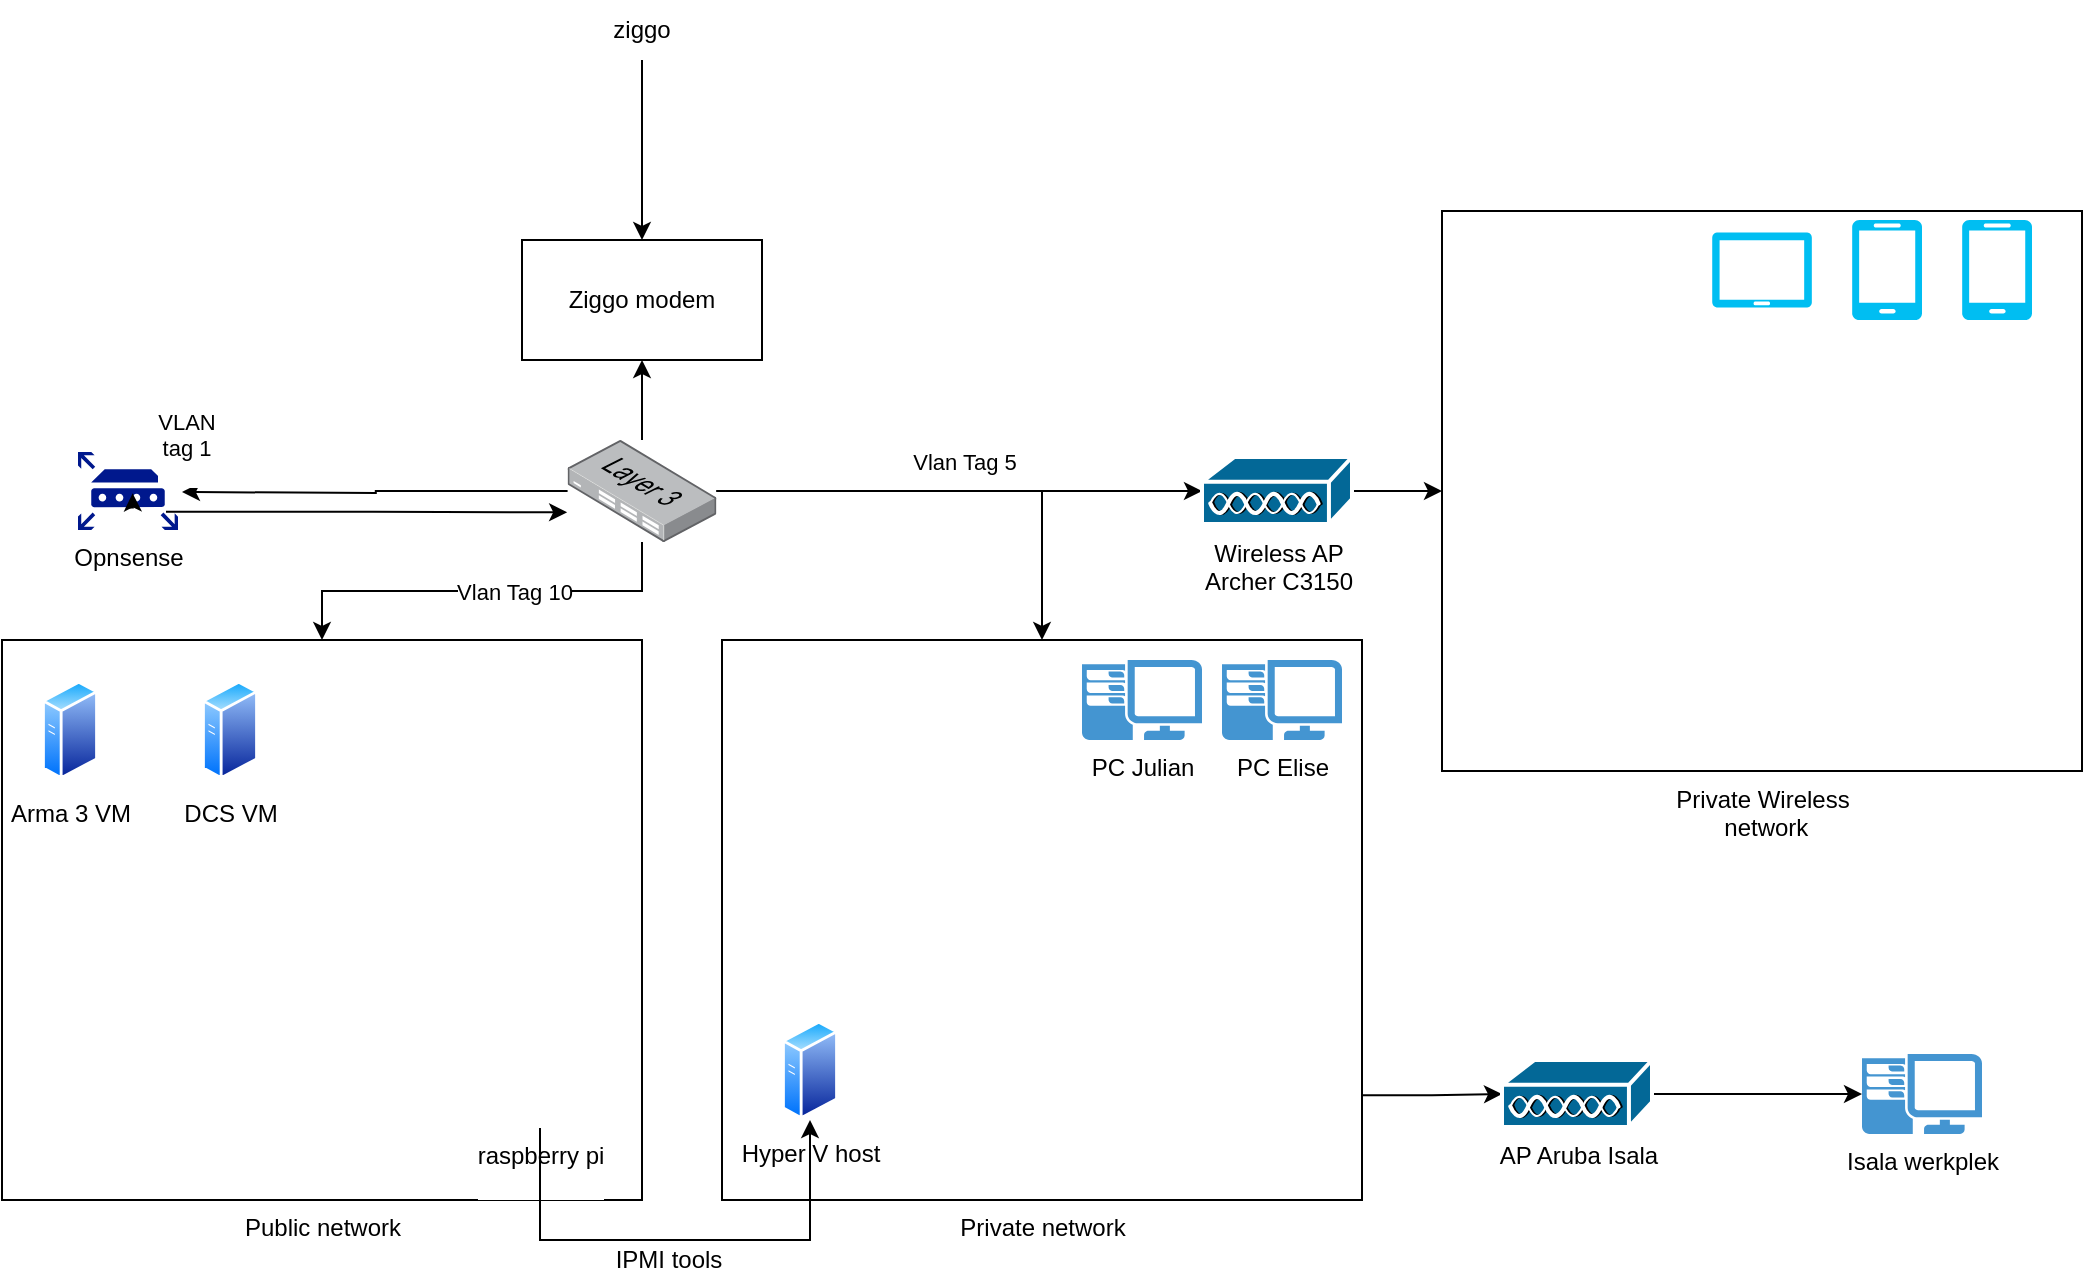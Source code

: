 <mxfile version="16.6.3" type="github">
  <diagram id="kDkxPVGQevSD5AWf-iXL" name="Page-1">
    <mxGraphModel dx="1718" dy="920" grid="1" gridSize="10" guides="1" tooltips="1" connect="1" arrows="1" fold="1" page="1" pageScale="1" pageWidth="2339" pageHeight="3300" math="0" shadow="0">
      <root>
        <mxCell id="0" />
        <mxCell id="1" parent="0" />
        <mxCell id="f5vvhoqgMJmOZSz3y0Gy-25" value="&lt;div&gt;Public network&lt;/div&gt;" style="verticalLabelPosition=bottom;verticalAlign=top;html=1;shape=mxgraph.basic.rect;fillColor2=none;strokeWidth=1;size=20;indent=5;labelBackgroundColor=none;" vertex="1" parent="1">
          <mxGeometry x="880" y="360" width="320" height="280" as="geometry" />
        </mxCell>
        <mxCell id="f5vvhoqgMJmOZSz3y0Gy-1" value="&lt;div&gt;Ziggo modem&lt;/div&gt;" style="rounded=0;whiteSpace=wrap;html=1;" vertex="1" parent="1">
          <mxGeometry x="1140" y="160" width="120" height="60" as="geometry" />
        </mxCell>
        <mxCell id="f5vvhoqgMJmOZSz3y0Gy-5" style="edgeStyle=orthogonalEdgeStyle;rounded=0;orthogonalLoop=1;jettySize=auto;html=1;entryX=0.5;entryY=0;entryDx=0;entryDy=0;" edge="1" parent="1" source="f5vvhoqgMJmOZSz3y0Gy-3" target="f5vvhoqgMJmOZSz3y0Gy-1">
          <mxGeometry relative="1" as="geometry" />
        </mxCell>
        <mxCell id="f5vvhoqgMJmOZSz3y0Gy-3" value="&lt;div&gt;ziggo&lt;/div&gt;" style="text;html=1;strokeColor=none;fillColor=none;align=center;verticalAlign=middle;whiteSpace=wrap;rounded=0;" vertex="1" parent="1">
          <mxGeometry x="1170" y="40" width="60" height="30" as="geometry" />
        </mxCell>
        <mxCell id="f5vvhoqgMJmOZSz3y0Gy-7" style="edgeStyle=orthogonalEdgeStyle;rounded=0;orthogonalLoop=1;jettySize=auto;html=1;entryX=0.5;entryY=1;entryDx=0;entryDy=0;" edge="1" parent="1" source="f5vvhoqgMJmOZSz3y0Gy-8" target="f5vvhoqgMJmOZSz3y0Gy-1">
          <mxGeometry relative="1" as="geometry">
            <mxPoint x="960" y="360" as="sourcePoint" />
          </mxGeometry>
        </mxCell>
        <mxCell id="f5vvhoqgMJmOZSz3y0Gy-14" style="edgeStyle=orthogonalEdgeStyle;rounded=0;orthogonalLoop=1;jettySize=auto;html=1;entryX=-0.003;entryY=0.709;entryDx=0;entryDy=0;entryPerimeter=0;exitX=0.88;exitY=0.766;exitDx=0;exitDy=0;exitPerimeter=0;" edge="1" parent="1" source="f5vvhoqgMJmOZSz3y0Gy-6" target="f5vvhoqgMJmOZSz3y0Gy-8">
          <mxGeometry relative="1" as="geometry">
            <mxPoint x="990" y="300" as="sourcePoint" />
          </mxGeometry>
        </mxCell>
        <mxCell id="f5vvhoqgMJmOZSz3y0Gy-6" value="&lt;div&gt;Opnsense&lt;/div&gt;&lt;div&gt;&lt;br&gt;&lt;/div&gt;" style="sketch=0;aspect=fixed;pointerEvents=1;shadow=0;dashed=0;html=1;strokeColor=none;labelPosition=center;verticalLabelPosition=bottom;verticalAlign=top;align=center;fillColor=#00188D;shape=mxgraph.mscae.enterprise.router" vertex="1" parent="1">
          <mxGeometry x="918" y="266" width="50" height="39" as="geometry" />
        </mxCell>
        <mxCell id="f5vvhoqgMJmOZSz3y0Gy-12" style="edgeStyle=orthogonalEdgeStyle;rounded=0;orthogonalLoop=1;jettySize=auto;html=1;" edge="1" parent="1" source="f5vvhoqgMJmOZSz3y0Gy-8">
          <mxGeometry relative="1" as="geometry">
            <mxPoint x="970" y="286" as="targetPoint" />
          </mxGeometry>
        </mxCell>
        <mxCell id="f5vvhoqgMJmOZSz3y0Gy-15" value="&lt;div&gt;VLAN&lt;/div&gt;&lt;div&gt;tag 1&lt;/div&gt;&lt;div&gt;&lt;br&gt;&lt;/div&gt;" style="edgeLabel;html=1;align=center;verticalAlign=middle;resizable=0;points=[];" vertex="1" connectable="0" parent="f5vvhoqgMJmOZSz3y0Gy-12">
          <mxGeometry x="0.003" y="-1" relative="1" as="geometry">
            <mxPoint x="-95" y="-22" as="offset" />
          </mxGeometry>
        </mxCell>
        <mxCell id="f5vvhoqgMJmOZSz3y0Gy-28" style="edgeStyle=orthogonalEdgeStyle;rounded=0;orthogonalLoop=1;jettySize=auto;html=1;" edge="1" parent="1" source="f5vvhoqgMJmOZSz3y0Gy-8" target="f5vvhoqgMJmOZSz3y0Gy-25">
          <mxGeometry relative="1" as="geometry" />
        </mxCell>
        <mxCell id="f5vvhoqgMJmOZSz3y0Gy-30" value="&lt;div&gt;Vlan Tag 10&lt;/div&gt;" style="edgeLabel;html=1;align=center;verticalAlign=middle;resizable=0;points=[];" vertex="1" connectable="0" parent="f5vvhoqgMJmOZSz3y0Gy-28">
          <mxGeometry x="-0.15" relative="1" as="geometry">
            <mxPoint as="offset" />
          </mxGeometry>
        </mxCell>
        <mxCell id="f5vvhoqgMJmOZSz3y0Gy-29" style="edgeStyle=orthogonalEdgeStyle;rounded=0;orthogonalLoop=1;jettySize=auto;html=1;" edge="1" parent="1" source="f5vvhoqgMJmOZSz3y0Gy-8" target="f5vvhoqgMJmOZSz3y0Gy-26">
          <mxGeometry relative="1" as="geometry" />
        </mxCell>
        <mxCell id="f5vvhoqgMJmOZSz3y0Gy-31" value="&lt;div&gt;Vlan Tag 5&lt;/div&gt;" style="edgeLabel;html=1;align=center;verticalAlign=middle;resizable=0;points=[];" vertex="1" connectable="0" parent="f5vvhoqgMJmOZSz3y0Gy-29">
          <mxGeometry x="0.057" relative="1" as="geometry">
            <mxPoint x="-2" y="-15" as="offset" />
          </mxGeometry>
        </mxCell>
        <mxCell id="f5vvhoqgMJmOZSz3y0Gy-44" style="edgeStyle=orthogonalEdgeStyle;rounded=0;orthogonalLoop=1;jettySize=auto;html=1;entryX=0;entryY=0.5;entryDx=0;entryDy=0;entryPerimeter=0;" edge="1" parent="1" source="f5vvhoqgMJmOZSz3y0Gy-8" target="f5vvhoqgMJmOZSz3y0Gy-42">
          <mxGeometry relative="1" as="geometry">
            <Array as="points">
              <mxPoint x="1400" y="286" />
              <mxPoint x="1480" y="286" />
            </Array>
          </mxGeometry>
        </mxCell>
        <mxCell id="f5vvhoqgMJmOZSz3y0Gy-8" value="" style="points=[];aspect=fixed;html=1;align=center;shadow=0;dashed=0;image;image=img/lib/allied_telesis/switch/Switch_24_port_L3.svg;" vertex="1" parent="1">
          <mxGeometry x="1162.8" y="260" width="74.4" height="51" as="geometry" />
        </mxCell>
        <mxCell id="f5vvhoqgMJmOZSz3y0Gy-19" value="&lt;div&gt;Arma 3 VM&lt;/div&gt;&lt;div&gt;&lt;br&gt;&lt;/div&gt;" style="aspect=fixed;perimeter=ellipsePerimeter;html=1;align=center;shadow=0;dashed=0;spacingTop=3;image;image=img/lib/active_directory/generic_server.svg;" vertex="1" parent="1">
          <mxGeometry x="900" y="380" width="28.0" height="50" as="geometry" />
        </mxCell>
        <mxCell id="f5vvhoqgMJmOZSz3y0Gy-39" style="edgeStyle=orthogonalEdgeStyle;rounded=0;orthogonalLoop=1;jettySize=auto;html=1;exitX=1.001;exitY=0.813;exitDx=0;exitDy=0;exitPerimeter=0;" edge="1" parent="1" source="f5vvhoqgMJmOZSz3y0Gy-26" target="f5vvhoqgMJmOZSz3y0Gy-38">
          <mxGeometry relative="1" as="geometry" />
        </mxCell>
        <mxCell id="f5vvhoqgMJmOZSz3y0Gy-26" value="&lt;div&gt;Private network&lt;/div&gt;" style="verticalLabelPosition=bottom;verticalAlign=top;html=1;shape=mxgraph.basic.rect;fillColor2=none;strokeWidth=1;size=20;indent=5;labelBackgroundColor=none;" vertex="1" parent="1">
          <mxGeometry x="1240" y="360" width="320" height="280" as="geometry" />
        </mxCell>
        <mxCell id="f5vvhoqgMJmOZSz3y0Gy-27" value="&lt;div&gt;Hyper V host&lt;/div&gt;&lt;div&gt;&lt;br&gt;&lt;/div&gt;" style="aspect=fixed;perimeter=ellipsePerimeter;html=1;align=center;shadow=0;dashed=0;spacingTop=3;image;image=img/lib/active_directory/generic_server.svg;" vertex="1" parent="1">
          <mxGeometry x="1270" y="550" width="28.0" height="50" as="geometry" />
        </mxCell>
        <mxCell id="f5vvhoqgMJmOZSz3y0Gy-33" value="&lt;div&gt;PC Julian&lt;/div&gt;" style="pointerEvents=1;shadow=0;dashed=0;html=1;strokeColor=none;fillColor=#4495D1;labelPosition=center;verticalLabelPosition=bottom;verticalAlign=top;align=center;outlineConnect=0;shape=mxgraph.veeam.2d.workstation;labelBackgroundColor=none;" vertex="1" parent="1">
          <mxGeometry x="1420" y="370" width="60" height="40" as="geometry" />
        </mxCell>
        <mxCell id="f5vvhoqgMJmOZSz3y0Gy-34" value="&lt;div&gt;PC Elise&lt;/div&gt;" style="pointerEvents=1;shadow=0;dashed=0;html=1;strokeColor=none;fillColor=#4495D1;labelPosition=center;verticalLabelPosition=bottom;verticalAlign=top;align=center;outlineConnect=0;shape=mxgraph.veeam.2d.workstation;labelBackgroundColor=none;" vertex="1" parent="1">
          <mxGeometry x="1490" y="370" width="60" height="40" as="geometry" />
        </mxCell>
        <mxCell id="f5vvhoqgMJmOZSz3y0Gy-35" value="&lt;div&gt;Isala werkplek&lt;/div&gt;" style="pointerEvents=1;shadow=0;dashed=0;html=1;strokeColor=none;fillColor=#4495D1;labelPosition=center;verticalLabelPosition=bottom;verticalAlign=top;align=center;outlineConnect=0;shape=mxgraph.veeam.2d.workstation;labelBackgroundColor=none;" vertex="1" parent="1">
          <mxGeometry x="1810" y="567" width="60" height="40" as="geometry" />
        </mxCell>
        <mxCell id="f5vvhoqgMJmOZSz3y0Gy-40" style="edgeStyle=orthogonalEdgeStyle;rounded=0;orthogonalLoop=1;jettySize=auto;html=1;" edge="1" parent="1" source="f5vvhoqgMJmOZSz3y0Gy-38" target="f5vvhoqgMJmOZSz3y0Gy-35">
          <mxGeometry relative="1" as="geometry" />
        </mxCell>
        <mxCell id="f5vvhoqgMJmOZSz3y0Gy-38" value="&lt;div&gt;AP Aruba Isala&lt;/div&gt;&lt;div&gt;&lt;br&gt;&lt;/div&gt;" style="shape=mxgraph.cisco.misc.access_point;html=1;pointerEvents=1;dashed=0;fillColor=#036897;strokeColor=#ffffff;strokeWidth=2;verticalLabelPosition=bottom;verticalAlign=top;align=center;outlineConnect=0;labelBackgroundColor=none;" vertex="1" parent="1">
          <mxGeometry x="1630" y="570" width="75" height="34" as="geometry" />
        </mxCell>
        <mxCell id="f5vvhoqgMJmOZSz3y0Gy-41" value="&lt;div&gt;Private Wireless&lt;/div&gt;&lt;div&gt;&amp;nbsp;network&lt;/div&gt;" style="verticalLabelPosition=bottom;verticalAlign=top;html=1;shape=mxgraph.basic.rect;fillColor2=none;strokeWidth=1;size=20;indent=5;labelBackgroundColor=none;" vertex="1" parent="1">
          <mxGeometry x="1600" y="145.5" width="320" height="280" as="geometry" />
        </mxCell>
        <mxCell id="f5vvhoqgMJmOZSz3y0Gy-43" style="edgeStyle=orthogonalEdgeStyle;rounded=0;orthogonalLoop=1;jettySize=auto;html=1;" edge="1" parent="1" source="f5vvhoqgMJmOZSz3y0Gy-42" target="f5vvhoqgMJmOZSz3y0Gy-41">
          <mxGeometry relative="1" as="geometry" />
        </mxCell>
        <mxCell id="f5vvhoqgMJmOZSz3y0Gy-42" value="&lt;div&gt;Wireless AP&lt;/div&gt;&lt;div&gt;Archer C3150&lt;/div&gt;&lt;div&gt;&lt;br&gt;&lt;/div&gt;" style="shape=mxgraph.cisco.misc.access_point;html=1;pointerEvents=1;dashed=0;fillColor=#036897;strokeColor=#ffffff;strokeWidth=2;verticalLabelPosition=bottom;verticalAlign=top;align=center;outlineConnect=0;labelBackgroundColor=none;" vertex="1" parent="1">
          <mxGeometry x="1480" y="268.5" width="75" height="34" as="geometry" />
        </mxCell>
        <mxCell id="f5vvhoqgMJmOZSz3y0Gy-45" style="edgeStyle=orthogonalEdgeStyle;rounded=0;orthogonalLoop=1;jettySize=auto;html=1;exitX=0.5;exitY=0.71;exitDx=0;exitDy=0;exitPerimeter=0;entryX=0.547;entryY=0.53;entryDx=0;entryDy=0;entryPerimeter=0;" edge="1" parent="1" source="f5vvhoqgMJmOZSz3y0Gy-6" target="f5vvhoqgMJmOZSz3y0Gy-6">
          <mxGeometry relative="1" as="geometry" />
        </mxCell>
        <mxCell id="f5vvhoqgMJmOZSz3y0Gy-46" value="&lt;div&gt;DCS VM&lt;/div&gt;&lt;div&gt;&lt;br&gt;&lt;/div&gt;" style="aspect=fixed;perimeter=ellipsePerimeter;html=1;align=center;shadow=0;dashed=0;spacingTop=3;image;image=img/lib/active_directory/generic_server.svg;" vertex="1" parent="1">
          <mxGeometry x="980" y="380" width="28.0" height="50" as="geometry" />
        </mxCell>
        <mxCell id="f5vvhoqgMJmOZSz3y0Gy-47" value="&lt;div&gt;raspberry pi&lt;/div&gt;&lt;div&gt;&lt;br&gt;&lt;/div&gt;" style="shape=image;html=1;verticalAlign=top;verticalLabelPosition=bottom;labelBackgroundColor=#ffffff;imageAspect=0;aspect=fixed;image=https://cdn1.iconfinder.com/data/icons/fruit-136/64/Fruit_iconfree_Filled_Outline_raspberry-healthy-organic-food-fruit_icon-128.png" vertex="1" parent="1">
          <mxGeometry x="1120" y="546" width="58" height="58" as="geometry" />
        </mxCell>
        <mxCell id="f5vvhoqgMJmOZSz3y0Gy-49" value="IPMI tools" style="text;html=1;align=center;verticalAlign=middle;resizable=0;points=[];autosize=1;strokeColor=none;fillColor=none;" vertex="1" parent="1">
          <mxGeometry x="1178" y="660" width="70" height="20" as="geometry" />
        </mxCell>
        <mxCell id="f5vvhoqgMJmOZSz3y0Gy-48" style="edgeStyle=orthogonalEdgeStyle;rounded=0;orthogonalLoop=1;jettySize=auto;html=1;" edge="1" parent="1" source="f5vvhoqgMJmOZSz3y0Gy-47" target="f5vvhoqgMJmOZSz3y0Gy-27">
          <mxGeometry relative="1" as="geometry">
            <Array as="points">
              <mxPoint x="1149" y="660" />
              <mxPoint x="1284" y="660" />
            </Array>
          </mxGeometry>
        </mxCell>
        <mxCell id="f5vvhoqgMJmOZSz3y0Gy-50" value="" style="verticalLabelPosition=bottom;html=1;verticalAlign=top;align=center;strokeColor=none;fillColor=#00BEF2;shape=mxgraph.azure.mobile;pointerEvents=1;labelBackgroundColor=none;" vertex="1" parent="1">
          <mxGeometry x="1860" y="150" width="35" height="50" as="geometry" />
        </mxCell>
        <mxCell id="f5vvhoqgMJmOZSz3y0Gy-51" value="" style="verticalLabelPosition=bottom;html=1;verticalAlign=top;align=center;strokeColor=none;fillColor=#00BEF2;shape=mxgraph.azure.mobile;pointerEvents=1;labelBackgroundColor=none;" vertex="1" parent="1">
          <mxGeometry x="1805" y="150" width="35" height="50" as="geometry" />
        </mxCell>
        <mxCell id="f5vvhoqgMJmOZSz3y0Gy-53" value="" style="verticalLabelPosition=bottom;html=1;verticalAlign=top;align=center;strokeColor=none;fillColor=#00BEF2;shape=mxgraph.azure.tablet;pointerEvents=1;labelBackgroundColor=none;" vertex="1" parent="1">
          <mxGeometry x="1735" y="156.25" width="50" height="37.5" as="geometry" />
        </mxCell>
      </root>
    </mxGraphModel>
  </diagram>
</mxfile>

